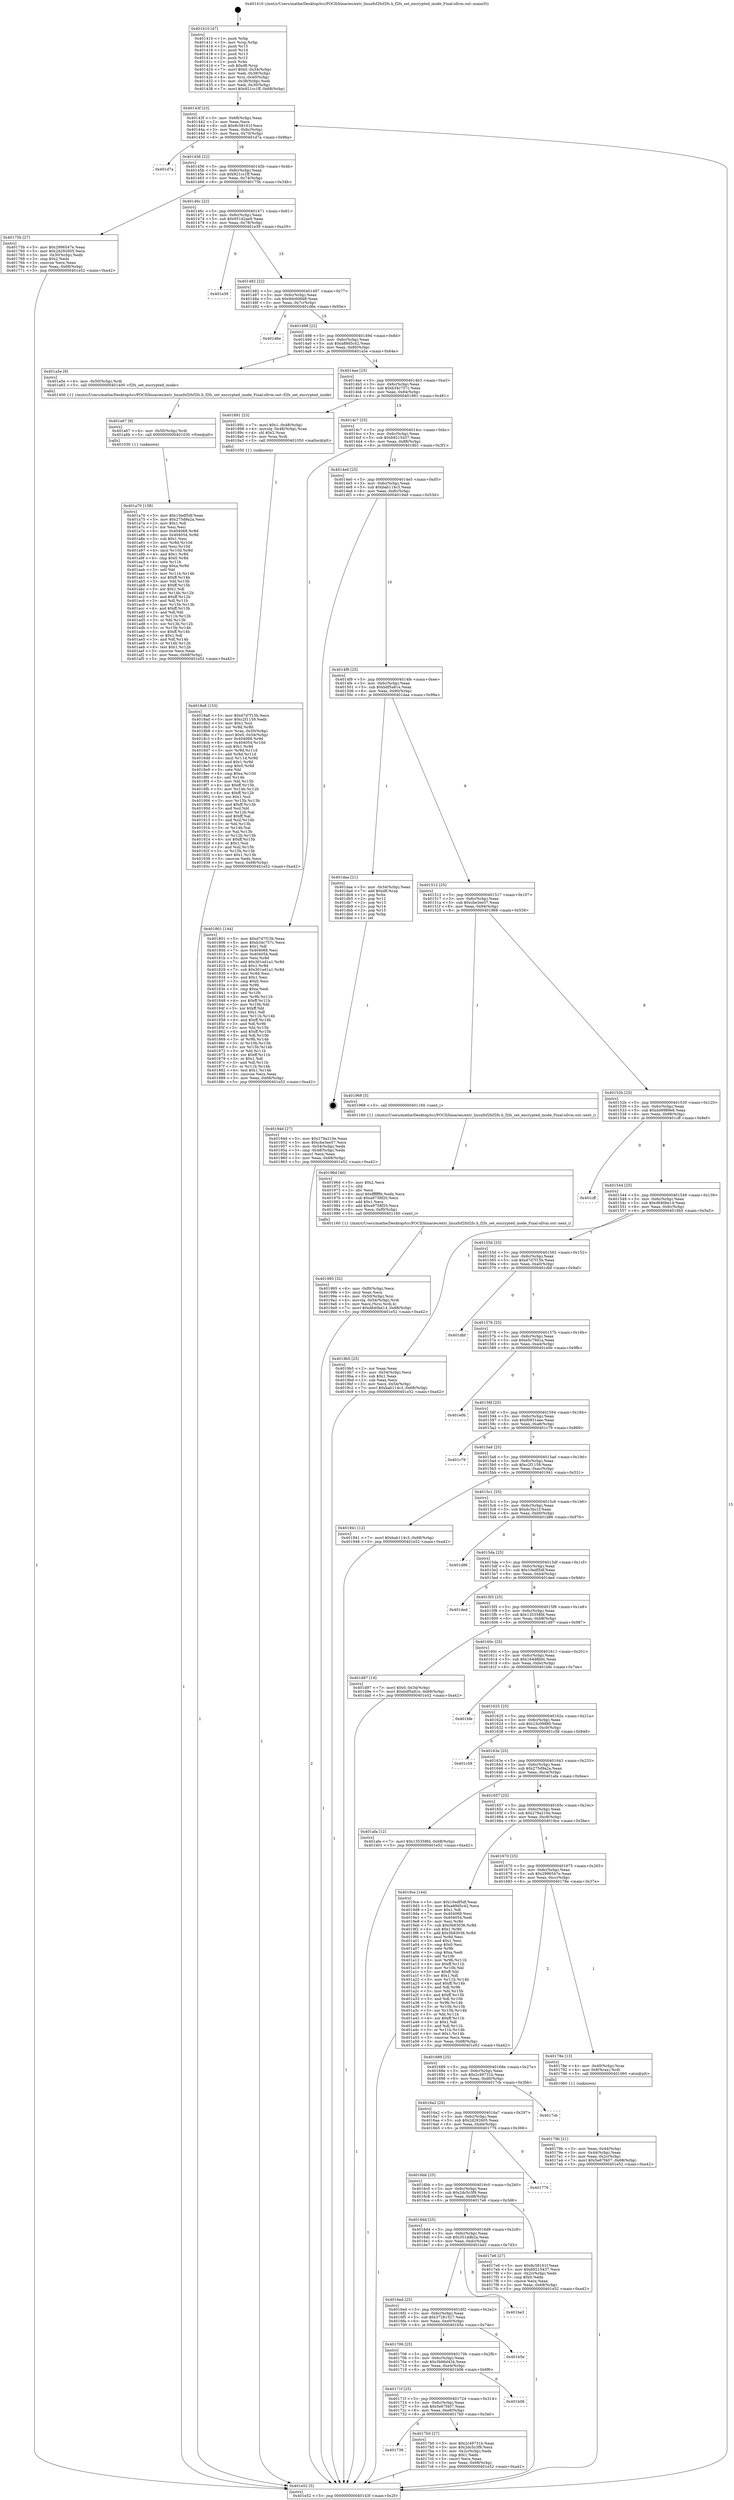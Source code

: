 digraph "0x401410" {
  label = "0x401410 (/mnt/c/Users/mathe/Desktop/tcc/POCII/binaries/extr_linuxfsf2fsf2fs.h_f2fs_set_encrypted_inode_Final-ollvm.out::main(0))"
  labelloc = "t"
  node[shape=record]

  Entry [label="",width=0.3,height=0.3,shape=circle,fillcolor=black,style=filled]
  "0x40143f" [label="{
     0x40143f [23]\l
     | [instrs]\l
     &nbsp;&nbsp;0x40143f \<+3\>: mov -0x68(%rbp),%eax\l
     &nbsp;&nbsp;0x401442 \<+2\>: mov %eax,%ecx\l
     &nbsp;&nbsp;0x401444 \<+6\>: sub $0x8c58161f,%ecx\l
     &nbsp;&nbsp;0x40144a \<+3\>: mov %eax,-0x6c(%rbp)\l
     &nbsp;&nbsp;0x40144d \<+3\>: mov %ecx,-0x70(%rbp)\l
     &nbsp;&nbsp;0x401450 \<+6\>: je 0000000000401d7a \<main+0x96a\>\l
  }"]
  "0x401d7a" [label="{
     0x401d7a\l
  }", style=dashed]
  "0x401456" [label="{
     0x401456 [22]\l
     | [instrs]\l
     &nbsp;&nbsp;0x401456 \<+5\>: jmp 000000000040145b \<main+0x4b\>\l
     &nbsp;&nbsp;0x40145b \<+3\>: mov -0x6c(%rbp),%eax\l
     &nbsp;&nbsp;0x40145e \<+5\>: sub $0x921cc1ff,%eax\l
     &nbsp;&nbsp;0x401463 \<+3\>: mov %eax,-0x74(%rbp)\l
     &nbsp;&nbsp;0x401466 \<+6\>: je 000000000040175b \<main+0x34b\>\l
  }"]
  Exit [label="",width=0.3,height=0.3,shape=circle,fillcolor=black,style=filled,peripheries=2]
  "0x40175b" [label="{
     0x40175b [27]\l
     | [instrs]\l
     &nbsp;&nbsp;0x40175b \<+5\>: mov $0x2996547e,%eax\l
     &nbsp;&nbsp;0x401760 \<+5\>: mov $0x2d292605,%ecx\l
     &nbsp;&nbsp;0x401765 \<+3\>: mov -0x30(%rbp),%edx\l
     &nbsp;&nbsp;0x401768 \<+3\>: cmp $0x2,%edx\l
     &nbsp;&nbsp;0x40176b \<+3\>: cmovne %ecx,%eax\l
     &nbsp;&nbsp;0x40176e \<+3\>: mov %eax,-0x68(%rbp)\l
     &nbsp;&nbsp;0x401771 \<+5\>: jmp 0000000000401e52 \<main+0xa42\>\l
  }"]
  "0x40146c" [label="{
     0x40146c [22]\l
     | [instrs]\l
     &nbsp;&nbsp;0x40146c \<+5\>: jmp 0000000000401471 \<main+0x61\>\l
     &nbsp;&nbsp;0x401471 \<+3\>: mov -0x6c(%rbp),%eax\l
     &nbsp;&nbsp;0x401474 \<+5\>: sub $0x951d2ae9,%eax\l
     &nbsp;&nbsp;0x401479 \<+3\>: mov %eax,-0x78(%rbp)\l
     &nbsp;&nbsp;0x40147c \<+6\>: je 0000000000401e39 \<main+0xa29\>\l
  }"]
  "0x401e52" [label="{
     0x401e52 [5]\l
     | [instrs]\l
     &nbsp;&nbsp;0x401e52 \<+5\>: jmp 000000000040143f \<main+0x2f\>\l
  }"]
  "0x401410" [label="{
     0x401410 [47]\l
     | [instrs]\l
     &nbsp;&nbsp;0x401410 \<+1\>: push %rbp\l
     &nbsp;&nbsp;0x401411 \<+3\>: mov %rsp,%rbp\l
     &nbsp;&nbsp;0x401414 \<+2\>: push %r15\l
     &nbsp;&nbsp;0x401416 \<+2\>: push %r14\l
     &nbsp;&nbsp;0x401418 \<+2\>: push %r13\l
     &nbsp;&nbsp;0x40141a \<+2\>: push %r12\l
     &nbsp;&nbsp;0x40141c \<+1\>: push %rbx\l
     &nbsp;&nbsp;0x40141d \<+7\>: sub $0xd8,%rsp\l
     &nbsp;&nbsp;0x401424 \<+7\>: movl $0x0,-0x34(%rbp)\l
     &nbsp;&nbsp;0x40142b \<+3\>: mov %edi,-0x38(%rbp)\l
     &nbsp;&nbsp;0x40142e \<+4\>: mov %rsi,-0x40(%rbp)\l
     &nbsp;&nbsp;0x401432 \<+3\>: mov -0x38(%rbp),%edi\l
     &nbsp;&nbsp;0x401435 \<+3\>: mov %edi,-0x30(%rbp)\l
     &nbsp;&nbsp;0x401438 \<+7\>: movl $0x921cc1ff,-0x68(%rbp)\l
  }"]
  "0x401a70" [label="{
     0x401a70 [138]\l
     | [instrs]\l
     &nbsp;&nbsp;0x401a70 \<+5\>: mov $0x10edf5df,%eax\l
     &nbsp;&nbsp;0x401a75 \<+5\>: mov $0x275d9a2a,%ecx\l
     &nbsp;&nbsp;0x401a7a \<+2\>: mov $0x1,%dl\l
     &nbsp;&nbsp;0x401a7c \<+2\>: xor %esi,%esi\l
     &nbsp;&nbsp;0x401a7e \<+8\>: mov 0x404068,%r8d\l
     &nbsp;&nbsp;0x401a86 \<+8\>: mov 0x404054,%r9d\l
     &nbsp;&nbsp;0x401a8e \<+3\>: sub $0x1,%esi\l
     &nbsp;&nbsp;0x401a91 \<+3\>: mov %r8d,%r10d\l
     &nbsp;&nbsp;0x401a94 \<+3\>: add %esi,%r10d\l
     &nbsp;&nbsp;0x401a97 \<+4\>: imul %r10d,%r8d\l
     &nbsp;&nbsp;0x401a9b \<+4\>: and $0x1,%r8d\l
     &nbsp;&nbsp;0x401a9f \<+4\>: cmp $0x0,%r8d\l
     &nbsp;&nbsp;0x401aa3 \<+4\>: sete %r11b\l
     &nbsp;&nbsp;0x401aa7 \<+4\>: cmp $0xa,%r9d\l
     &nbsp;&nbsp;0x401aab \<+3\>: setl %bl\l
     &nbsp;&nbsp;0x401aae \<+3\>: mov %r11b,%r14b\l
     &nbsp;&nbsp;0x401ab1 \<+4\>: xor $0xff,%r14b\l
     &nbsp;&nbsp;0x401ab5 \<+3\>: mov %bl,%r15b\l
     &nbsp;&nbsp;0x401ab8 \<+4\>: xor $0xff,%r15b\l
     &nbsp;&nbsp;0x401abc \<+3\>: xor $0x1,%dl\l
     &nbsp;&nbsp;0x401abf \<+3\>: mov %r14b,%r12b\l
     &nbsp;&nbsp;0x401ac2 \<+4\>: and $0xff,%r12b\l
     &nbsp;&nbsp;0x401ac6 \<+3\>: and %dl,%r11b\l
     &nbsp;&nbsp;0x401ac9 \<+3\>: mov %r15b,%r13b\l
     &nbsp;&nbsp;0x401acc \<+4\>: and $0xff,%r13b\l
     &nbsp;&nbsp;0x401ad0 \<+2\>: and %dl,%bl\l
     &nbsp;&nbsp;0x401ad2 \<+3\>: or %r11b,%r12b\l
     &nbsp;&nbsp;0x401ad5 \<+3\>: or %bl,%r13b\l
     &nbsp;&nbsp;0x401ad8 \<+3\>: xor %r13b,%r12b\l
     &nbsp;&nbsp;0x401adb \<+3\>: or %r15b,%r14b\l
     &nbsp;&nbsp;0x401ade \<+4\>: xor $0xff,%r14b\l
     &nbsp;&nbsp;0x401ae2 \<+3\>: or $0x1,%dl\l
     &nbsp;&nbsp;0x401ae5 \<+3\>: and %dl,%r14b\l
     &nbsp;&nbsp;0x401ae8 \<+3\>: or %r14b,%r12b\l
     &nbsp;&nbsp;0x401aeb \<+4\>: test $0x1,%r12b\l
     &nbsp;&nbsp;0x401aef \<+3\>: cmovne %ecx,%eax\l
     &nbsp;&nbsp;0x401af2 \<+3\>: mov %eax,-0x68(%rbp)\l
     &nbsp;&nbsp;0x401af5 \<+5\>: jmp 0000000000401e52 \<main+0xa42\>\l
  }"]
  "0x401e39" [label="{
     0x401e39\l
  }", style=dashed]
  "0x401482" [label="{
     0x401482 [22]\l
     | [instrs]\l
     &nbsp;&nbsp;0x401482 \<+5\>: jmp 0000000000401487 \<main+0x77\>\l
     &nbsp;&nbsp;0x401487 \<+3\>: mov -0x6c(%rbp),%eax\l
     &nbsp;&nbsp;0x40148a \<+5\>: sub $0x9dc606d8,%eax\l
     &nbsp;&nbsp;0x40148f \<+3\>: mov %eax,-0x7c(%rbp)\l
     &nbsp;&nbsp;0x401492 \<+6\>: je 0000000000401d6e \<main+0x95e\>\l
  }"]
  "0x401a67" [label="{
     0x401a67 [9]\l
     | [instrs]\l
     &nbsp;&nbsp;0x401a67 \<+4\>: mov -0x50(%rbp),%rdi\l
     &nbsp;&nbsp;0x401a6b \<+5\>: call 0000000000401030 \<free@plt\>\l
     | [calls]\l
     &nbsp;&nbsp;0x401030 \{1\} (unknown)\l
  }"]
  "0x401d6e" [label="{
     0x401d6e\l
  }", style=dashed]
  "0x401498" [label="{
     0x401498 [22]\l
     | [instrs]\l
     &nbsp;&nbsp;0x401498 \<+5\>: jmp 000000000040149d \<main+0x8d\>\l
     &nbsp;&nbsp;0x40149d \<+3\>: mov -0x6c(%rbp),%eax\l
     &nbsp;&nbsp;0x4014a0 \<+5\>: sub $0xa89d5c42,%eax\l
     &nbsp;&nbsp;0x4014a5 \<+3\>: mov %eax,-0x80(%rbp)\l
     &nbsp;&nbsp;0x4014a8 \<+6\>: je 0000000000401a5e \<main+0x64e\>\l
  }"]
  "0x401995" [label="{
     0x401995 [32]\l
     | [instrs]\l
     &nbsp;&nbsp;0x401995 \<+6\>: mov -0xf0(%rbp),%ecx\l
     &nbsp;&nbsp;0x40199b \<+3\>: imul %eax,%ecx\l
     &nbsp;&nbsp;0x40199e \<+4\>: mov -0x50(%rbp),%rsi\l
     &nbsp;&nbsp;0x4019a2 \<+4\>: movslq -0x54(%rbp),%rdi\l
     &nbsp;&nbsp;0x4019a6 \<+3\>: mov %ecx,(%rsi,%rdi,4)\l
     &nbsp;&nbsp;0x4019a9 \<+7\>: movl $0xd640be14,-0x68(%rbp)\l
     &nbsp;&nbsp;0x4019b0 \<+5\>: jmp 0000000000401e52 \<main+0xa42\>\l
  }"]
  "0x401a5e" [label="{
     0x401a5e [9]\l
     | [instrs]\l
     &nbsp;&nbsp;0x401a5e \<+4\>: mov -0x50(%rbp),%rdi\l
     &nbsp;&nbsp;0x401a62 \<+5\>: call 0000000000401400 \<f2fs_set_encrypted_inode\>\l
     | [calls]\l
     &nbsp;&nbsp;0x401400 \{1\} (/mnt/c/Users/mathe/Desktop/tcc/POCII/binaries/extr_linuxfsf2fsf2fs.h_f2fs_set_encrypted_inode_Final-ollvm.out::f2fs_set_encrypted_inode)\l
  }"]
  "0x4014ae" [label="{
     0x4014ae [25]\l
     | [instrs]\l
     &nbsp;&nbsp;0x4014ae \<+5\>: jmp 00000000004014b3 \<main+0xa3\>\l
     &nbsp;&nbsp;0x4014b3 \<+3\>: mov -0x6c(%rbp),%eax\l
     &nbsp;&nbsp;0x4014b6 \<+5\>: sub $0xb34c757c,%eax\l
     &nbsp;&nbsp;0x4014bb \<+6\>: mov %eax,-0x84(%rbp)\l
     &nbsp;&nbsp;0x4014c1 \<+6\>: je 0000000000401891 \<main+0x481\>\l
  }"]
  "0x40196d" [label="{
     0x40196d [40]\l
     | [instrs]\l
     &nbsp;&nbsp;0x40196d \<+5\>: mov $0x2,%ecx\l
     &nbsp;&nbsp;0x401972 \<+1\>: cltd\l
     &nbsp;&nbsp;0x401973 \<+2\>: idiv %ecx\l
     &nbsp;&nbsp;0x401975 \<+6\>: imul $0xfffffffe,%edx,%ecx\l
     &nbsp;&nbsp;0x40197b \<+6\>: sub $0xa9758f20,%ecx\l
     &nbsp;&nbsp;0x401981 \<+3\>: add $0x1,%ecx\l
     &nbsp;&nbsp;0x401984 \<+6\>: add $0xa9758f20,%ecx\l
     &nbsp;&nbsp;0x40198a \<+6\>: mov %ecx,-0xf0(%rbp)\l
     &nbsp;&nbsp;0x401990 \<+5\>: call 0000000000401160 \<next_i\>\l
     | [calls]\l
     &nbsp;&nbsp;0x401160 \{1\} (/mnt/c/Users/mathe/Desktop/tcc/POCII/binaries/extr_linuxfsf2fsf2fs.h_f2fs_set_encrypted_inode_Final-ollvm.out::next_i)\l
  }"]
  "0x401891" [label="{
     0x401891 [23]\l
     | [instrs]\l
     &nbsp;&nbsp;0x401891 \<+7\>: movl $0x1,-0x48(%rbp)\l
     &nbsp;&nbsp;0x401898 \<+4\>: movslq -0x48(%rbp),%rax\l
     &nbsp;&nbsp;0x40189c \<+4\>: shl $0x2,%rax\l
     &nbsp;&nbsp;0x4018a0 \<+3\>: mov %rax,%rdi\l
     &nbsp;&nbsp;0x4018a3 \<+5\>: call 0000000000401050 \<malloc@plt\>\l
     | [calls]\l
     &nbsp;&nbsp;0x401050 \{1\} (unknown)\l
  }"]
  "0x4014c7" [label="{
     0x4014c7 [25]\l
     | [instrs]\l
     &nbsp;&nbsp;0x4014c7 \<+5\>: jmp 00000000004014cc \<main+0xbc\>\l
     &nbsp;&nbsp;0x4014cc \<+3\>: mov -0x6c(%rbp),%eax\l
     &nbsp;&nbsp;0x4014cf \<+5\>: sub $0xb9215437,%eax\l
     &nbsp;&nbsp;0x4014d4 \<+6\>: mov %eax,-0x88(%rbp)\l
     &nbsp;&nbsp;0x4014da \<+6\>: je 0000000000401801 \<main+0x3f1\>\l
  }"]
  "0x4018a8" [label="{
     0x4018a8 [153]\l
     | [instrs]\l
     &nbsp;&nbsp;0x4018a8 \<+5\>: mov $0xd7d7f15b,%ecx\l
     &nbsp;&nbsp;0x4018ad \<+5\>: mov $0xc2f1159,%edx\l
     &nbsp;&nbsp;0x4018b2 \<+3\>: mov $0x1,%sil\l
     &nbsp;&nbsp;0x4018b5 \<+3\>: xor %r8d,%r8d\l
     &nbsp;&nbsp;0x4018b8 \<+4\>: mov %rax,-0x50(%rbp)\l
     &nbsp;&nbsp;0x4018bc \<+7\>: movl $0x0,-0x54(%rbp)\l
     &nbsp;&nbsp;0x4018c3 \<+8\>: mov 0x404068,%r9d\l
     &nbsp;&nbsp;0x4018cb \<+8\>: mov 0x404054,%r10d\l
     &nbsp;&nbsp;0x4018d3 \<+4\>: sub $0x1,%r8d\l
     &nbsp;&nbsp;0x4018d7 \<+3\>: mov %r9d,%r11d\l
     &nbsp;&nbsp;0x4018da \<+3\>: add %r8d,%r11d\l
     &nbsp;&nbsp;0x4018dd \<+4\>: imul %r11d,%r9d\l
     &nbsp;&nbsp;0x4018e1 \<+4\>: and $0x1,%r9d\l
     &nbsp;&nbsp;0x4018e5 \<+4\>: cmp $0x0,%r9d\l
     &nbsp;&nbsp;0x4018e9 \<+3\>: sete %bl\l
     &nbsp;&nbsp;0x4018ec \<+4\>: cmp $0xa,%r10d\l
     &nbsp;&nbsp;0x4018f0 \<+4\>: setl %r14b\l
     &nbsp;&nbsp;0x4018f4 \<+3\>: mov %bl,%r15b\l
     &nbsp;&nbsp;0x4018f7 \<+4\>: xor $0xff,%r15b\l
     &nbsp;&nbsp;0x4018fb \<+3\>: mov %r14b,%r12b\l
     &nbsp;&nbsp;0x4018fe \<+4\>: xor $0xff,%r12b\l
     &nbsp;&nbsp;0x401902 \<+4\>: xor $0x1,%sil\l
     &nbsp;&nbsp;0x401906 \<+3\>: mov %r15b,%r13b\l
     &nbsp;&nbsp;0x401909 \<+4\>: and $0xff,%r13b\l
     &nbsp;&nbsp;0x40190d \<+3\>: and %sil,%bl\l
     &nbsp;&nbsp;0x401910 \<+3\>: mov %r12b,%al\l
     &nbsp;&nbsp;0x401913 \<+2\>: and $0xff,%al\l
     &nbsp;&nbsp;0x401915 \<+3\>: and %sil,%r14b\l
     &nbsp;&nbsp;0x401918 \<+3\>: or %bl,%r13b\l
     &nbsp;&nbsp;0x40191b \<+3\>: or %r14b,%al\l
     &nbsp;&nbsp;0x40191e \<+3\>: xor %al,%r13b\l
     &nbsp;&nbsp;0x401921 \<+3\>: or %r12b,%r15b\l
     &nbsp;&nbsp;0x401924 \<+4\>: xor $0xff,%r15b\l
     &nbsp;&nbsp;0x401928 \<+4\>: or $0x1,%sil\l
     &nbsp;&nbsp;0x40192c \<+3\>: and %sil,%r15b\l
     &nbsp;&nbsp;0x40192f \<+3\>: or %r15b,%r13b\l
     &nbsp;&nbsp;0x401932 \<+4\>: test $0x1,%r13b\l
     &nbsp;&nbsp;0x401936 \<+3\>: cmovne %edx,%ecx\l
     &nbsp;&nbsp;0x401939 \<+3\>: mov %ecx,-0x68(%rbp)\l
     &nbsp;&nbsp;0x40193c \<+5\>: jmp 0000000000401e52 \<main+0xa42\>\l
  }"]
  "0x401801" [label="{
     0x401801 [144]\l
     | [instrs]\l
     &nbsp;&nbsp;0x401801 \<+5\>: mov $0xd7d7f15b,%eax\l
     &nbsp;&nbsp;0x401806 \<+5\>: mov $0xb34c757c,%ecx\l
     &nbsp;&nbsp;0x40180b \<+2\>: mov $0x1,%dl\l
     &nbsp;&nbsp;0x40180d \<+7\>: mov 0x404068,%esi\l
     &nbsp;&nbsp;0x401814 \<+7\>: mov 0x404054,%edi\l
     &nbsp;&nbsp;0x40181b \<+3\>: mov %esi,%r8d\l
     &nbsp;&nbsp;0x40181e \<+7\>: add $0x301ed1a1,%r8d\l
     &nbsp;&nbsp;0x401825 \<+4\>: sub $0x1,%r8d\l
     &nbsp;&nbsp;0x401829 \<+7\>: sub $0x301ed1a1,%r8d\l
     &nbsp;&nbsp;0x401830 \<+4\>: imul %r8d,%esi\l
     &nbsp;&nbsp;0x401834 \<+3\>: and $0x1,%esi\l
     &nbsp;&nbsp;0x401837 \<+3\>: cmp $0x0,%esi\l
     &nbsp;&nbsp;0x40183a \<+4\>: sete %r9b\l
     &nbsp;&nbsp;0x40183e \<+3\>: cmp $0xa,%edi\l
     &nbsp;&nbsp;0x401841 \<+4\>: setl %r10b\l
     &nbsp;&nbsp;0x401845 \<+3\>: mov %r9b,%r11b\l
     &nbsp;&nbsp;0x401848 \<+4\>: xor $0xff,%r11b\l
     &nbsp;&nbsp;0x40184c \<+3\>: mov %r10b,%bl\l
     &nbsp;&nbsp;0x40184f \<+3\>: xor $0xff,%bl\l
     &nbsp;&nbsp;0x401852 \<+3\>: xor $0x1,%dl\l
     &nbsp;&nbsp;0x401855 \<+3\>: mov %r11b,%r14b\l
     &nbsp;&nbsp;0x401858 \<+4\>: and $0xff,%r14b\l
     &nbsp;&nbsp;0x40185c \<+3\>: and %dl,%r9b\l
     &nbsp;&nbsp;0x40185f \<+3\>: mov %bl,%r15b\l
     &nbsp;&nbsp;0x401862 \<+4\>: and $0xff,%r15b\l
     &nbsp;&nbsp;0x401866 \<+3\>: and %dl,%r10b\l
     &nbsp;&nbsp;0x401869 \<+3\>: or %r9b,%r14b\l
     &nbsp;&nbsp;0x40186c \<+3\>: or %r10b,%r15b\l
     &nbsp;&nbsp;0x40186f \<+3\>: xor %r15b,%r14b\l
     &nbsp;&nbsp;0x401872 \<+3\>: or %bl,%r11b\l
     &nbsp;&nbsp;0x401875 \<+4\>: xor $0xff,%r11b\l
     &nbsp;&nbsp;0x401879 \<+3\>: or $0x1,%dl\l
     &nbsp;&nbsp;0x40187c \<+3\>: and %dl,%r11b\l
     &nbsp;&nbsp;0x40187f \<+3\>: or %r11b,%r14b\l
     &nbsp;&nbsp;0x401882 \<+4\>: test $0x1,%r14b\l
     &nbsp;&nbsp;0x401886 \<+3\>: cmovne %ecx,%eax\l
     &nbsp;&nbsp;0x401889 \<+3\>: mov %eax,-0x68(%rbp)\l
     &nbsp;&nbsp;0x40188c \<+5\>: jmp 0000000000401e52 \<main+0xa42\>\l
  }"]
  "0x4014e0" [label="{
     0x4014e0 [25]\l
     | [instrs]\l
     &nbsp;&nbsp;0x4014e0 \<+5\>: jmp 00000000004014e5 \<main+0xd5\>\l
     &nbsp;&nbsp;0x4014e5 \<+3\>: mov -0x6c(%rbp),%eax\l
     &nbsp;&nbsp;0x4014e8 \<+5\>: sub $0xbab114c3,%eax\l
     &nbsp;&nbsp;0x4014ed \<+6\>: mov %eax,-0x8c(%rbp)\l
     &nbsp;&nbsp;0x4014f3 \<+6\>: je 000000000040194d \<main+0x53d\>\l
  }"]
  "0x401738" [label="{
     0x401738\l
  }", style=dashed]
  "0x40194d" [label="{
     0x40194d [27]\l
     | [instrs]\l
     &nbsp;&nbsp;0x40194d \<+5\>: mov $0x279a210e,%eax\l
     &nbsp;&nbsp;0x401952 \<+5\>: mov $0xcbe3ee57,%ecx\l
     &nbsp;&nbsp;0x401957 \<+3\>: mov -0x54(%rbp),%edx\l
     &nbsp;&nbsp;0x40195a \<+3\>: cmp -0x48(%rbp),%edx\l
     &nbsp;&nbsp;0x40195d \<+3\>: cmovl %ecx,%eax\l
     &nbsp;&nbsp;0x401960 \<+3\>: mov %eax,-0x68(%rbp)\l
     &nbsp;&nbsp;0x401963 \<+5\>: jmp 0000000000401e52 \<main+0xa42\>\l
  }"]
  "0x4014f9" [label="{
     0x4014f9 [25]\l
     | [instrs]\l
     &nbsp;&nbsp;0x4014f9 \<+5\>: jmp 00000000004014fe \<main+0xee\>\l
     &nbsp;&nbsp;0x4014fe \<+3\>: mov -0x6c(%rbp),%eax\l
     &nbsp;&nbsp;0x401501 \<+5\>: sub $0xbdf5a81e,%eax\l
     &nbsp;&nbsp;0x401506 \<+6\>: mov %eax,-0x90(%rbp)\l
     &nbsp;&nbsp;0x40150c \<+6\>: je 0000000000401daa \<main+0x99a\>\l
  }"]
  "0x4017b0" [label="{
     0x4017b0 [27]\l
     | [instrs]\l
     &nbsp;&nbsp;0x4017b0 \<+5\>: mov $0x2c49731b,%eax\l
     &nbsp;&nbsp;0x4017b5 \<+5\>: mov $0x2dc5c3f9,%ecx\l
     &nbsp;&nbsp;0x4017ba \<+3\>: mov -0x2c(%rbp),%edx\l
     &nbsp;&nbsp;0x4017bd \<+3\>: cmp $0x1,%edx\l
     &nbsp;&nbsp;0x4017c0 \<+3\>: cmovl %ecx,%eax\l
     &nbsp;&nbsp;0x4017c3 \<+3\>: mov %eax,-0x68(%rbp)\l
     &nbsp;&nbsp;0x4017c6 \<+5\>: jmp 0000000000401e52 \<main+0xa42\>\l
  }"]
  "0x401daa" [label="{
     0x401daa [21]\l
     | [instrs]\l
     &nbsp;&nbsp;0x401daa \<+3\>: mov -0x34(%rbp),%eax\l
     &nbsp;&nbsp;0x401dad \<+7\>: add $0xd8,%rsp\l
     &nbsp;&nbsp;0x401db4 \<+1\>: pop %rbx\l
     &nbsp;&nbsp;0x401db5 \<+2\>: pop %r12\l
     &nbsp;&nbsp;0x401db7 \<+2\>: pop %r13\l
     &nbsp;&nbsp;0x401db9 \<+2\>: pop %r14\l
     &nbsp;&nbsp;0x401dbb \<+2\>: pop %r15\l
     &nbsp;&nbsp;0x401dbd \<+1\>: pop %rbp\l
     &nbsp;&nbsp;0x401dbe \<+1\>: ret\l
  }"]
  "0x401512" [label="{
     0x401512 [25]\l
     | [instrs]\l
     &nbsp;&nbsp;0x401512 \<+5\>: jmp 0000000000401517 \<main+0x107\>\l
     &nbsp;&nbsp;0x401517 \<+3\>: mov -0x6c(%rbp),%eax\l
     &nbsp;&nbsp;0x40151a \<+5\>: sub $0xcbe3ee57,%eax\l
     &nbsp;&nbsp;0x40151f \<+6\>: mov %eax,-0x94(%rbp)\l
     &nbsp;&nbsp;0x401525 \<+6\>: je 0000000000401968 \<main+0x558\>\l
  }"]
  "0x40171f" [label="{
     0x40171f [25]\l
     | [instrs]\l
     &nbsp;&nbsp;0x40171f \<+5\>: jmp 0000000000401724 \<main+0x314\>\l
     &nbsp;&nbsp;0x401724 \<+3\>: mov -0x6c(%rbp),%eax\l
     &nbsp;&nbsp;0x401727 \<+5\>: sub $0x5e67f407,%eax\l
     &nbsp;&nbsp;0x40172c \<+6\>: mov %eax,-0xe8(%rbp)\l
     &nbsp;&nbsp;0x401732 \<+6\>: je 00000000004017b0 \<main+0x3a0\>\l
  }"]
  "0x401968" [label="{
     0x401968 [5]\l
     | [instrs]\l
     &nbsp;&nbsp;0x401968 \<+5\>: call 0000000000401160 \<next_i\>\l
     | [calls]\l
     &nbsp;&nbsp;0x401160 \{1\} (/mnt/c/Users/mathe/Desktop/tcc/POCII/binaries/extr_linuxfsf2fsf2fs.h_f2fs_set_encrypted_inode_Final-ollvm.out::next_i)\l
  }"]
  "0x40152b" [label="{
     0x40152b [25]\l
     | [instrs]\l
     &nbsp;&nbsp;0x40152b \<+5\>: jmp 0000000000401530 \<main+0x120\>\l
     &nbsp;&nbsp;0x401530 \<+3\>: mov -0x6c(%rbp),%eax\l
     &nbsp;&nbsp;0x401533 \<+5\>: sub $0xd49989e8,%eax\l
     &nbsp;&nbsp;0x401538 \<+6\>: mov %eax,-0x98(%rbp)\l
     &nbsp;&nbsp;0x40153e \<+6\>: je 0000000000401cff \<main+0x8ef\>\l
  }"]
  "0x401b06" [label="{
     0x401b06\l
  }", style=dashed]
  "0x401cff" [label="{
     0x401cff\l
  }", style=dashed]
  "0x401544" [label="{
     0x401544 [25]\l
     | [instrs]\l
     &nbsp;&nbsp;0x401544 \<+5\>: jmp 0000000000401549 \<main+0x139\>\l
     &nbsp;&nbsp;0x401549 \<+3\>: mov -0x6c(%rbp),%eax\l
     &nbsp;&nbsp;0x40154c \<+5\>: sub $0xd640be14,%eax\l
     &nbsp;&nbsp;0x401551 \<+6\>: mov %eax,-0x9c(%rbp)\l
     &nbsp;&nbsp;0x401557 \<+6\>: je 00000000004019b5 \<main+0x5a5\>\l
  }"]
  "0x401706" [label="{
     0x401706 [25]\l
     | [instrs]\l
     &nbsp;&nbsp;0x401706 \<+5\>: jmp 000000000040170b \<main+0x2fb\>\l
     &nbsp;&nbsp;0x40170b \<+3\>: mov -0x6c(%rbp),%eax\l
     &nbsp;&nbsp;0x40170e \<+5\>: sub $0x3b66d434,%eax\l
     &nbsp;&nbsp;0x401713 \<+6\>: mov %eax,-0xe4(%rbp)\l
     &nbsp;&nbsp;0x401719 \<+6\>: je 0000000000401b06 \<main+0x6f6\>\l
  }"]
  "0x4019b5" [label="{
     0x4019b5 [25]\l
     | [instrs]\l
     &nbsp;&nbsp;0x4019b5 \<+2\>: xor %eax,%eax\l
     &nbsp;&nbsp;0x4019b7 \<+3\>: mov -0x54(%rbp),%ecx\l
     &nbsp;&nbsp;0x4019ba \<+3\>: sub $0x1,%eax\l
     &nbsp;&nbsp;0x4019bd \<+2\>: sub %eax,%ecx\l
     &nbsp;&nbsp;0x4019bf \<+3\>: mov %ecx,-0x54(%rbp)\l
     &nbsp;&nbsp;0x4019c2 \<+7\>: movl $0xbab114c3,-0x68(%rbp)\l
     &nbsp;&nbsp;0x4019c9 \<+5\>: jmp 0000000000401e52 \<main+0xa42\>\l
  }"]
  "0x40155d" [label="{
     0x40155d [25]\l
     | [instrs]\l
     &nbsp;&nbsp;0x40155d \<+5\>: jmp 0000000000401562 \<main+0x152\>\l
     &nbsp;&nbsp;0x401562 \<+3\>: mov -0x6c(%rbp),%eax\l
     &nbsp;&nbsp;0x401565 \<+5\>: sub $0xd7d7f15b,%eax\l
     &nbsp;&nbsp;0x40156a \<+6\>: mov %eax,-0xa0(%rbp)\l
     &nbsp;&nbsp;0x401570 \<+6\>: je 0000000000401dbf \<main+0x9af\>\l
  }"]
  "0x401b5e" [label="{
     0x401b5e\l
  }", style=dashed]
  "0x401dbf" [label="{
     0x401dbf\l
  }", style=dashed]
  "0x401576" [label="{
     0x401576 [25]\l
     | [instrs]\l
     &nbsp;&nbsp;0x401576 \<+5\>: jmp 000000000040157b \<main+0x16b\>\l
     &nbsp;&nbsp;0x40157b \<+3\>: mov -0x6c(%rbp),%eax\l
     &nbsp;&nbsp;0x40157e \<+5\>: sub $0xe5c79d1a,%eax\l
     &nbsp;&nbsp;0x401583 \<+6\>: mov %eax,-0xa4(%rbp)\l
     &nbsp;&nbsp;0x401589 \<+6\>: je 0000000000401e0b \<main+0x9fb\>\l
  }"]
  "0x4016ed" [label="{
     0x4016ed [25]\l
     | [instrs]\l
     &nbsp;&nbsp;0x4016ed \<+5\>: jmp 00000000004016f2 \<main+0x2e2\>\l
     &nbsp;&nbsp;0x4016f2 \<+3\>: mov -0x6c(%rbp),%eax\l
     &nbsp;&nbsp;0x4016f5 \<+5\>: sub $0x37281527,%eax\l
     &nbsp;&nbsp;0x4016fa \<+6\>: mov %eax,-0xe0(%rbp)\l
     &nbsp;&nbsp;0x401700 \<+6\>: je 0000000000401b5e \<main+0x74e\>\l
  }"]
  "0x401e0b" [label="{
     0x401e0b\l
  }", style=dashed]
  "0x40158f" [label="{
     0x40158f [25]\l
     | [instrs]\l
     &nbsp;&nbsp;0x40158f \<+5\>: jmp 0000000000401594 \<main+0x184\>\l
     &nbsp;&nbsp;0x401594 \<+3\>: mov -0x6c(%rbp),%eax\l
     &nbsp;&nbsp;0x401597 \<+5\>: sub $0xf0931aee,%eax\l
     &nbsp;&nbsp;0x40159c \<+6\>: mov %eax,-0xa8(%rbp)\l
     &nbsp;&nbsp;0x4015a2 \<+6\>: je 0000000000401c79 \<main+0x869\>\l
  }"]
  "0x401be3" [label="{
     0x401be3\l
  }", style=dashed]
  "0x401c79" [label="{
     0x401c79\l
  }", style=dashed]
  "0x4015a8" [label="{
     0x4015a8 [25]\l
     | [instrs]\l
     &nbsp;&nbsp;0x4015a8 \<+5\>: jmp 00000000004015ad \<main+0x19d\>\l
     &nbsp;&nbsp;0x4015ad \<+3\>: mov -0x6c(%rbp),%eax\l
     &nbsp;&nbsp;0x4015b0 \<+5\>: sub $0xc2f1159,%eax\l
     &nbsp;&nbsp;0x4015b5 \<+6\>: mov %eax,-0xac(%rbp)\l
     &nbsp;&nbsp;0x4015bb \<+6\>: je 0000000000401941 \<main+0x531\>\l
  }"]
  "0x4016d4" [label="{
     0x4016d4 [25]\l
     | [instrs]\l
     &nbsp;&nbsp;0x4016d4 \<+5\>: jmp 00000000004016d9 \<main+0x2c9\>\l
     &nbsp;&nbsp;0x4016d9 \<+3\>: mov -0x6c(%rbp),%eax\l
     &nbsp;&nbsp;0x4016dc \<+5\>: sub $0x351ddb2a,%eax\l
     &nbsp;&nbsp;0x4016e1 \<+6\>: mov %eax,-0xdc(%rbp)\l
     &nbsp;&nbsp;0x4016e7 \<+6\>: je 0000000000401be3 \<main+0x7d3\>\l
  }"]
  "0x401941" [label="{
     0x401941 [12]\l
     | [instrs]\l
     &nbsp;&nbsp;0x401941 \<+7\>: movl $0xbab114c3,-0x68(%rbp)\l
     &nbsp;&nbsp;0x401948 \<+5\>: jmp 0000000000401e52 \<main+0xa42\>\l
  }"]
  "0x4015c1" [label="{
     0x4015c1 [25]\l
     | [instrs]\l
     &nbsp;&nbsp;0x4015c1 \<+5\>: jmp 00000000004015c6 \<main+0x1b6\>\l
     &nbsp;&nbsp;0x4015c6 \<+3\>: mov -0x6c(%rbp),%eax\l
     &nbsp;&nbsp;0x4015c9 \<+5\>: sub $0xdc3bc1f,%eax\l
     &nbsp;&nbsp;0x4015ce \<+6\>: mov %eax,-0xb0(%rbp)\l
     &nbsp;&nbsp;0x4015d4 \<+6\>: je 0000000000401d86 \<main+0x976\>\l
  }"]
  "0x4017e6" [label="{
     0x4017e6 [27]\l
     | [instrs]\l
     &nbsp;&nbsp;0x4017e6 \<+5\>: mov $0x8c58161f,%eax\l
     &nbsp;&nbsp;0x4017eb \<+5\>: mov $0xb9215437,%ecx\l
     &nbsp;&nbsp;0x4017f0 \<+3\>: mov -0x2c(%rbp),%edx\l
     &nbsp;&nbsp;0x4017f3 \<+3\>: cmp $0x0,%edx\l
     &nbsp;&nbsp;0x4017f6 \<+3\>: cmove %ecx,%eax\l
     &nbsp;&nbsp;0x4017f9 \<+3\>: mov %eax,-0x68(%rbp)\l
     &nbsp;&nbsp;0x4017fc \<+5\>: jmp 0000000000401e52 \<main+0xa42\>\l
  }"]
  "0x401d86" [label="{
     0x401d86\l
  }", style=dashed]
  "0x4015da" [label="{
     0x4015da [25]\l
     | [instrs]\l
     &nbsp;&nbsp;0x4015da \<+5\>: jmp 00000000004015df \<main+0x1cf\>\l
     &nbsp;&nbsp;0x4015df \<+3\>: mov -0x6c(%rbp),%eax\l
     &nbsp;&nbsp;0x4015e2 \<+5\>: sub $0x10edf5df,%eax\l
     &nbsp;&nbsp;0x4015e7 \<+6\>: mov %eax,-0xb4(%rbp)\l
     &nbsp;&nbsp;0x4015ed \<+6\>: je 0000000000401ded \<main+0x9dd\>\l
  }"]
  "0x4016bb" [label="{
     0x4016bb [25]\l
     | [instrs]\l
     &nbsp;&nbsp;0x4016bb \<+5\>: jmp 00000000004016c0 \<main+0x2b0\>\l
     &nbsp;&nbsp;0x4016c0 \<+3\>: mov -0x6c(%rbp),%eax\l
     &nbsp;&nbsp;0x4016c3 \<+5\>: sub $0x2dc5c3f9,%eax\l
     &nbsp;&nbsp;0x4016c8 \<+6\>: mov %eax,-0xd8(%rbp)\l
     &nbsp;&nbsp;0x4016ce \<+6\>: je 00000000004017e6 \<main+0x3d6\>\l
  }"]
  "0x401ded" [label="{
     0x401ded\l
  }", style=dashed]
  "0x4015f3" [label="{
     0x4015f3 [25]\l
     | [instrs]\l
     &nbsp;&nbsp;0x4015f3 \<+5\>: jmp 00000000004015f8 \<main+0x1e8\>\l
     &nbsp;&nbsp;0x4015f8 \<+3\>: mov -0x6c(%rbp),%eax\l
     &nbsp;&nbsp;0x4015fb \<+5\>: sub $0x135358fd,%eax\l
     &nbsp;&nbsp;0x401600 \<+6\>: mov %eax,-0xb8(%rbp)\l
     &nbsp;&nbsp;0x401606 \<+6\>: je 0000000000401d97 \<main+0x987\>\l
  }"]
  "0x401776" [label="{
     0x401776\l
  }", style=dashed]
  "0x401d97" [label="{
     0x401d97 [19]\l
     | [instrs]\l
     &nbsp;&nbsp;0x401d97 \<+7\>: movl $0x0,-0x34(%rbp)\l
     &nbsp;&nbsp;0x401d9e \<+7\>: movl $0xbdf5a81e,-0x68(%rbp)\l
     &nbsp;&nbsp;0x401da5 \<+5\>: jmp 0000000000401e52 \<main+0xa42\>\l
  }"]
  "0x40160c" [label="{
     0x40160c [25]\l
     | [instrs]\l
     &nbsp;&nbsp;0x40160c \<+5\>: jmp 0000000000401611 \<main+0x201\>\l
     &nbsp;&nbsp;0x401611 \<+3\>: mov -0x6c(%rbp),%eax\l
     &nbsp;&nbsp;0x401614 \<+5\>: sub $0x164d8b0c,%eax\l
     &nbsp;&nbsp;0x401619 \<+6\>: mov %eax,-0xbc(%rbp)\l
     &nbsp;&nbsp;0x40161f \<+6\>: je 0000000000401bfe \<main+0x7ee\>\l
  }"]
  "0x4016a2" [label="{
     0x4016a2 [25]\l
     | [instrs]\l
     &nbsp;&nbsp;0x4016a2 \<+5\>: jmp 00000000004016a7 \<main+0x297\>\l
     &nbsp;&nbsp;0x4016a7 \<+3\>: mov -0x6c(%rbp),%eax\l
     &nbsp;&nbsp;0x4016aa \<+5\>: sub $0x2d292605,%eax\l
     &nbsp;&nbsp;0x4016af \<+6\>: mov %eax,-0xd4(%rbp)\l
     &nbsp;&nbsp;0x4016b5 \<+6\>: je 0000000000401776 \<main+0x366\>\l
  }"]
  "0x401bfe" [label="{
     0x401bfe\l
  }", style=dashed]
  "0x401625" [label="{
     0x401625 [25]\l
     | [instrs]\l
     &nbsp;&nbsp;0x401625 \<+5\>: jmp 000000000040162a \<main+0x21a\>\l
     &nbsp;&nbsp;0x40162a \<+3\>: mov -0x6c(%rbp),%eax\l
     &nbsp;&nbsp;0x40162d \<+5\>: sub $0x23c09880,%eax\l
     &nbsp;&nbsp;0x401632 \<+6\>: mov %eax,-0xc0(%rbp)\l
     &nbsp;&nbsp;0x401638 \<+6\>: je 0000000000401c58 \<main+0x848\>\l
  }"]
  "0x4017cb" [label="{
     0x4017cb\l
  }", style=dashed]
  "0x401c58" [label="{
     0x401c58\l
  }", style=dashed]
  "0x40163e" [label="{
     0x40163e [25]\l
     | [instrs]\l
     &nbsp;&nbsp;0x40163e \<+5\>: jmp 0000000000401643 \<main+0x233\>\l
     &nbsp;&nbsp;0x401643 \<+3\>: mov -0x6c(%rbp),%eax\l
     &nbsp;&nbsp;0x401646 \<+5\>: sub $0x275d9a2a,%eax\l
     &nbsp;&nbsp;0x40164b \<+6\>: mov %eax,-0xc4(%rbp)\l
     &nbsp;&nbsp;0x401651 \<+6\>: je 0000000000401afa \<main+0x6ea\>\l
  }"]
  "0x40179b" [label="{
     0x40179b [21]\l
     | [instrs]\l
     &nbsp;&nbsp;0x40179b \<+3\>: mov %eax,-0x44(%rbp)\l
     &nbsp;&nbsp;0x40179e \<+3\>: mov -0x44(%rbp),%eax\l
     &nbsp;&nbsp;0x4017a1 \<+3\>: mov %eax,-0x2c(%rbp)\l
     &nbsp;&nbsp;0x4017a4 \<+7\>: movl $0x5e67f407,-0x68(%rbp)\l
     &nbsp;&nbsp;0x4017ab \<+5\>: jmp 0000000000401e52 \<main+0xa42\>\l
  }"]
  "0x401afa" [label="{
     0x401afa [12]\l
     | [instrs]\l
     &nbsp;&nbsp;0x401afa \<+7\>: movl $0x135358fd,-0x68(%rbp)\l
     &nbsp;&nbsp;0x401b01 \<+5\>: jmp 0000000000401e52 \<main+0xa42\>\l
  }"]
  "0x401657" [label="{
     0x401657 [25]\l
     | [instrs]\l
     &nbsp;&nbsp;0x401657 \<+5\>: jmp 000000000040165c \<main+0x24c\>\l
     &nbsp;&nbsp;0x40165c \<+3\>: mov -0x6c(%rbp),%eax\l
     &nbsp;&nbsp;0x40165f \<+5\>: sub $0x279a210e,%eax\l
     &nbsp;&nbsp;0x401664 \<+6\>: mov %eax,-0xc8(%rbp)\l
     &nbsp;&nbsp;0x40166a \<+6\>: je 00000000004019ce \<main+0x5be\>\l
  }"]
  "0x401689" [label="{
     0x401689 [25]\l
     | [instrs]\l
     &nbsp;&nbsp;0x401689 \<+5\>: jmp 000000000040168e \<main+0x27e\>\l
     &nbsp;&nbsp;0x40168e \<+3\>: mov -0x6c(%rbp),%eax\l
     &nbsp;&nbsp;0x401691 \<+5\>: sub $0x2c49731b,%eax\l
     &nbsp;&nbsp;0x401696 \<+6\>: mov %eax,-0xd0(%rbp)\l
     &nbsp;&nbsp;0x40169c \<+6\>: je 00000000004017cb \<main+0x3bb\>\l
  }"]
  "0x4019ce" [label="{
     0x4019ce [144]\l
     | [instrs]\l
     &nbsp;&nbsp;0x4019ce \<+5\>: mov $0x10edf5df,%eax\l
     &nbsp;&nbsp;0x4019d3 \<+5\>: mov $0xa89d5c42,%ecx\l
     &nbsp;&nbsp;0x4019d8 \<+2\>: mov $0x1,%dl\l
     &nbsp;&nbsp;0x4019da \<+7\>: mov 0x404068,%esi\l
     &nbsp;&nbsp;0x4019e1 \<+7\>: mov 0x404054,%edi\l
     &nbsp;&nbsp;0x4019e8 \<+3\>: mov %esi,%r8d\l
     &nbsp;&nbsp;0x4019eb \<+7\>: sub $0x5b83036,%r8d\l
     &nbsp;&nbsp;0x4019f2 \<+4\>: sub $0x1,%r8d\l
     &nbsp;&nbsp;0x4019f6 \<+7\>: add $0x5b83036,%r8d\l
     &nbsp;&nbsp;0x4019fd \<+4\>: imul %r8d,%esi\l
     &nbsp;&nbsp;0x401a01 \<+3\>: and $0x1,%esi\l
     &nbsp;&nbsp;0x401a04 \<+3\>: cmp $0x0,%esi\l
     &nbsp;&nbsp;0x401a07 \<+4\>: sete %r9b\l
     &nbsp;&nbsp;0x401a0b \<+3\>: cmp $0xa,%edi\l
     &nbsp;&nbsp;0x401a0e \<+4\>: setl %r10b\l
     &nbsp;&nbsp;0x401a12 \<+3\>: mov %r9b,%r11b\l
     &nbsp;&nbsp;0x401a15 \<+4\>: xor $0xff,%r11b\l
     &nbsp;&nbsp;0x401a19 \<+3\>: mov %r10b,%bl\l
     &nbsp;&nbsp;0x401a1c \<+3\>: xor $0xff,%bl\l
     &nbsp;&nbsp;0x401a1f \<+3\>: xor $0x1,%dl\l
     &nbsp;&nbsp;0x401a22 \<+3\>: mov %r11b,%r14b\l
     &nbsp;&nbsp;0x401a25 \<+4\>: and $0xff,%r14b\l
     &nbsp;&nbsp;0x401a29 \<+3\>: and %dl,%r9b\l
     &nbsp;&nbsp;0x401a2c \<+3\>: mov %bl,%r15b\l
     &nbsp;&nbsp;0x401a2f \<+4\>: and $0xff,%r15b\l
     &nbsp;&nbsp;0x401a33 \<+3\>: and %dl,%r10b\l
     &nbsp;&nbsp;0x401a36 \<+3\>: or %r9b,%r14b\l
     &nbsp;&nbsp;0x401a39 \<+3\>: or %r10b,%r15b\l
     &nbsp;&nbsp;0x401a3c \<+3\>: xor %r15b,%r14b\l
     &nbsp;&nbsp;0x401a3f \<+3\>: or %bl,%r11b\l
     &nbsp;&nbsp;0x401a42 \<+4\>: xor $0xff,%r11b\l
     &nbsp;&nbsp;0x401a46 \<+3\>: or $0x1,%dl\l
     &nbsp;&nbsp;0x401a49 \<+3\>: and %dl,%r11b\l
     &nbsp;&nbsp;0x401a4c \<+3\>: or %r11b,%r14b\l
     &nbsp;&nbsp;0x401a4f \<+4\>: test $0x1,%r14b\l
     &nbsp;&nbsp;0x401a53 \<+3\>: cmovne %ecx,%eax\l
     &nbsp;&nbsp;0x401a56 \<+3\>: mov %eax,-0x68(%rbp)\l
     &nbsp;&nbsp;0x401a59 \<+5\>: jmp 0000000000401e52 \<main+0xa42\>\l
  }"]
  "0x401670" [label="{
     0x401670 [25]\l
     | [instrs]\l
     &nbsp;&nbsp;0x401670 \<+5\>: jmp 0000000000401675 \<main+0x265\>\l
     &nbsp;&nbsp;0x401675 \<+3\>: mov -0x6c(%rbp),%eax\l
     &nbsp;&nbsp;0x401678 \<+5\>: sub $0x2996547e,%eax\l
     &nbsp;&nbsp;0x40167d \<+6\>: mov %eax,-0xcc(%rbp)\l
     &nbsp;&nbsp;0x401683 \<+6\>: je 000000000040178e \<main+0x37e\>\l
  }"]
  "0x40178e" [label="{
     0x40178e [13]\l
     | [instrs]\l
     &nbsp;&nbsp;0x40178e \<+4\>: mov -0x40(%rbp),%rax\l
     &nbsp;&nbsp;0x401792 \<+4\>: mov 0x8(%rax),%rdi\l
     &nbsp;&nbsp;0x401796 \<+5\>: call 0000000000401060 \<atoi@plt\>\l
     | [calls]\l
     &nbsp;&nbsp;0x401060 \{1\} (unknown)\l
  }"]
  Entry -> "0x401410" [label=" 1"]
  "0x40143f" -> "0x401d7a" [label=" 0"]
  "0x40143f" -> "0x401456" [label=" 16"]
  "0x401daa" -> Exit [label=" 1"]
  "0x401456" -> "0x40175b" [label=" 1"]
  "0x401456" -> "0x40146c" [label=" 15"]
  "0x40175b" -> "0x401e52" [label=" 1"]
  "0x401410" -> "0x40143f" [label=" 1"]
  "0x401e52" -> "0x40143f" [label=" 15"]
  "0x401d97" -> "0x401e52" [label=" 1"]
  "0x40146c" -> "0x401e39" [label=" 0"]
  "0x40146c" -> "0x401482" [label=" 15"]
  "0x401afa" -> "0x401e52" [label=" 1"]
  "0x401482" -> "0x401d6e" [label=" 0"]
  "0x401482" -> "0x401498" [label=" 15"]
  "0x401a70" -> "0x401e52" [label=" 1"]
  "0x401498" -> "0x401a5e" [label=" 1"]
  "0x401498" -> "0x4014ae" [label=" 14"]
  "0x401a67" -> "0x401a70" [label=" 1"]
  "0x4014ae" -> "0x401891" [label=" 1"]
  "0x4014ae" -> "0x4014c7" [label=" 13"]
  "0x401a5e" -> "0x401a67" [label=" 1"]
  "0x4014c7" -> "0x401801" [label=" 1"]
  "0x4014c7" -> "0x4014e0" [label=" 12"]
  "0x4019ce" -> "0x401e52" [label=" 1"]
  "0x4014e0" -> "0x40194d" [label=" 2"]
  "0x4014e0" -> "0x4014f9" [label=" 10"]
  "0x4019b5" -> "0x401e52" [label=" 1"]
  "0x4014f9" -> "0x401daa" [label=" 1"]
  "0x4014f9" -> "0x401512" [label=" 9"]
  "0x401995" -> "0x401e52" [label=" 1"]
  "0x401512" -> "0x401968" [label=" 1"]
  "0x401512" -> "0x40152b" [label=" 8"]
  "0x401968" -> "0x40196d" [label=" 1"]
  "0x40152b" -> "0x401cff" [label=" 0"]
  "0x40152b" -> "0x401544" [label=" 8"]
  "0x40194d" -> "0x401e52" [label=" 2"]
  "0x401544" -> "0x4019b5" [label=" 1"]
  "0x401544" -> "0x40155d" [label=" 7"]
  "0x4018a8" -> "0x401e52" [label=" 1"]
  "0x40155d" -> "0x401dbf" [label=" 0"]
  "0x40155d" -> "0x401576" [label=" 7"]
  "0x401891" -> "0x4018a8" [label=" 1"]
  "0x401576" -> "0x401e0b" [label=" 0"]
  "0x401576" -> "0x40158f" [label=" 7"]
  "0x4017e6" -> "0x401e52" [label=" 1"]
  "0x40158f" -> "0x401c79" [label=" 0"]
  "0x40158f" -> "0x4015a8" [label=" 7"]
  "0x4017b0" -> "0x401e52" [label=" 1"]
  "0x4015a8" -> "0x401941" [label=" 1"]
  "0x4015a8" -> "0x4015c1" [label=" 6"]
  "0x40171f" -> "0x4017b0" [label=" 1"]
  "0x4015c1" -> "0x401d86" [label=" 0"]
  "0x4015c1" -> "0x4015da" [label=" 6"]
  "0x40196d" -> "0x401995" [label=" 1"]
  "0x4015da" -> "0x401ded" [label=" 0"]
  "0x4015da" -> "0x4015f3" [label=" 6"]
  "0x401706" -> "0x401b06" [label=" 0"]
  "0x4015f3" -> "0x401d97" [label=" 1"]
  "0x4015f3" -> "0x40160c" [label=" 5"]
  "0x401941" -> "0x401e52" [label=" 1"]
  "0x40160c" -> "0x401bfe" [label=" 0"]
  "0x40160c" -> "0x401625" [label=" 5"]
  "0x4016ed" -> "0x401b5e" [label=" 0"]
  "0x401625" -> "0x401c58" [label=" 0"]
  "0x401625" -> "0x40163e" [label=" 5"]
  "0x401801" -> "0x401e52" [label=" 1"]
  "0x40163e" -> "0x401afa" [label=" 1"]
  "0x40163e" -> "0x401657" [label=" 4"]
  "0x4016d4" -> "0x401be3" [label=" 0"]
  "0x401657" -> "0x4019ce" [label=" 1"]
  "0x401657" -> "0x401670" [label=" 3"]
  "0x40171f" -> "0x401738" [label=" 0"]
  "0x401670" -> "0x40178e" [label=" 1"]
  "0x401670" -> "0x401689" [label=" 2"]
  "0x40178e" -> "0x40179b" [label=" 1"]
  "0x40179b" -> "0x401e52" [label=" 1"]
  "0x4016d4" -> "0x4016ed" [label=" 1"]
  "0x401689" -> "0x4017cb" [label=" 0"]
  "0x401689" -> "0x4016a2" [label=" 2"]
  "0x4016ed" -> "0x401706" [label=" 1"]
  "0x4016a2" -> "0x401776" [label=" 0"]
  "0x4016a2" -> "0x4016bb" [label=" 2"]
  "0x401706" -> "0x40171f" [label=" 1"]
  "0x4016bb" -> "0x4017e6" [label=" 1"]
  "0x4016bb" -> "0x4016d4" [label=" 1"]
}
